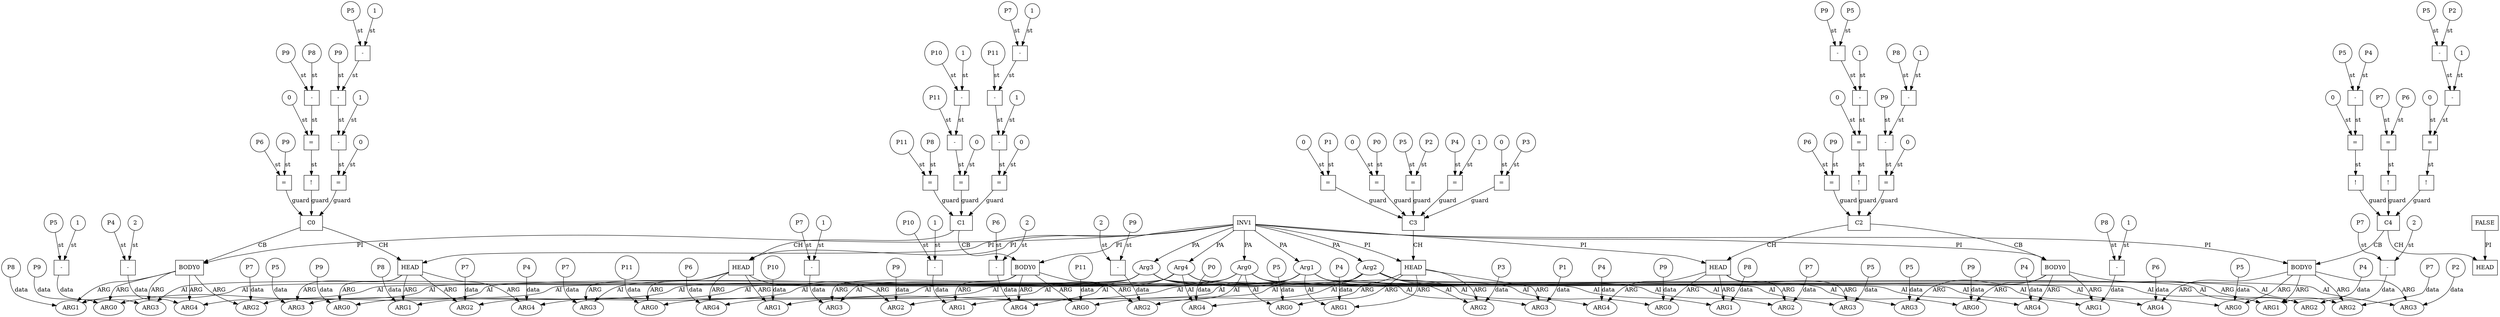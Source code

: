 // Horn Graph
digraph {
	"predicate_0" [label="INV1"  nodeName="predicate_0" class=predicateName GNNNodeID=0 shape="box"]
	"predicateArgument_0" [label="Arg0"  nodeName="predicateArgument_0" class=predicateArgument GNNNodeID=1 shape="ellipse"]
		"predicate_0" -> "predicateArgument_0" [ label="PA"]
	"predicateArgument_1" [label="Arg1"  nodeName="predicateArgument_1" class=predicateArgument GNNNodeID=2 shape="ellipse"]
		"predicate_0" -> "predicateArgument_1" [ label="PA"]
	"predicateArgument_2" [label="Arg2"  nodeName="predicateArgument_2" class=predicateArgument GNNNodeID=3 shape="ellipse"]
		"predicate_0" -> "predicateArgument_2" [ label="PA"]
	"predicateArgument_3" [label="Arg3"  nodeName="predicateArgument_3" class=predicateArgument GNNNodeID=4 shape="ellipse"]
		"predicate_0" -> "predicateArgument_3" [ label="PA"]
	"predicateArgument_4" [label="Arg4"  nodeName="predicateArgument_4" class=predicateArgument GNNNodeID=5 shape="ellipse"]
		"predicate_0" -> "predicateArgument_4" [ label="PA"]
	"predicate_1" [label="FALSE"  nodeName="predicate_1" class=predicateName GNNNodeID=6 shape="box"]
	"clause_0" [label="C0"  nodeName="clause_0" class=clause GNNNodeID=7 shape="box"]
	"!_8" [label="!"  nodeName="!_8" class=operator GNNNodeID=8 shape="square"]
		"!_8" -> "clause_0" [ label="guard"]
	">=_9" [label="="  nodeName=">=_9" class=operator GNNNodeID=9 shape="square"]
		">=_9" -> "!_8" [ label="st"]
	"0_10" [label="0"  nodeName="0_10" class=constant GNNNodeID=10 shape="circle"]
		"0_10" -> ">=_9" [ label="st"]
	"-_11" [label="-"  nodeName="-_11" class=operator GNNNodeID=11 shape="square"]
		"-_11" -> ">=_9" [ label="st"]
	"P9_12" [label="P9"  nodeName="P9_12" class=symbolicConstant GNNNodeID=12 shape="circle"]
		"P9_12" -> "-_11" [ label="st"]
	"P8_13" [label="P8"  nodeName="P8_13" class=symbolicConstant GNNNodeID=13 shape="circle"]
		"P8_13" -> "-_11" [ label="st"]
	">=_14" [label="="  nodeName=">=_14" class=operator GNNNodeID=14 shape="square"]
		">=_14" -> "clause_0" [ label="guard"]
	"0_15" [label="0"  nodeName="0_15" class=constant GNNNodeID=15 shape="circle"]
		"0_15" -> ">=_14" [ label="st"]
	"-_16" [label="-"  nodeName="-_16" class=operator GNNNodeID=16 shape="square"]
		"-_16" -> ">=_14" [ label="st"]
	"-_17" [label="-"  nodeName="-_17" class=operator GNNNodeID=17 shape="square"]
		"-_17" -> "-_16" [ label="st"]
	"P9_18" [label="P9"  nodeName="P9_18" class=symbolicConstant GNNNodeID=18 shape="circle"]
		"P9_18" -> "-_17" [ label="st"]
	"-_19" [label="-"  nodeName="-_19" class=operator GNNNodeID=19 shape="square"]
		"-_19" -> "-_17" [ label="st"]
	"P5_20" [label="P5"  nodeName="P5_20" class=symbolicConstant GNNNodeID=20 shape="circle"]
		"P5_20" -> "-_19" [ label="st"]
	"1_21" [label="1"  nodeName="1_21" class=constant GNNNodeID=21 shape="circle"]
		"1_21" -> "-_19" [ label="st"]
	"1_22" [label="1"  nodeName="1_22" class=constant GNNNodeID=22 shape="circle"]
		"1_22" -> "-_16" [ label="st"]
	"=_23" [label="="  nodeName="=_23" class=operator GNNNodeID=23 shape="square"]
		"=_23" -> "clause_0" [ label="guard"]
	"P6_24" [label="P6"  nodeName="P6_24" class=symbolicConstant GNNNodeID=24 shape="circle"]
		"P6_24" -> "=_23" [ label="st"]
	"P9_25" [label="P9"  nodeName="P9_25" class=symbolicConstant GNNNodeID=25 shape="circle"]
		"P9_25" -> "=_23" [ label="st"]
	"clauseHead_0" [label="HEAD"  nodeName="clauseHead_0" class=clauseHead GNNNodeID=26 shape="box"]
		"clause_0" -> "clauseHead_0" [ label="CH"]
		"predicate_0" -> "clauseHead_0" [ label="PI"]
	"clauseArgument_0" [label="ARG0"  nodeName="clauseArgument_0" class=clauseArg GNNNodeID=27 shape="ellipse"]
		"clauseHead_0" -> "clauseArgument_0" [ label="ARG"]
		"predicateArgument_0" -> "clauseArgument_0" [ label="AI"]
	"P9_28" [label="P9"  nodeName="P9_28" class=symbolicConstant GNNNodeID=28 shape="circle"]
		"P9_28" -> "clauseArgument_0" [ label="data"]
	"clauseArgument_1" [label="ARG1"  nodeName="clauseArgument_1" class=clauseArg GNNNodeID=29 shape="ellipse"]
		"clauseHead_0" -> "clauseArgument_1" [ label="ARG"]
		"predicateArgument_1" -> "clauseArgument_1" [ label="AI"]
	"P8_30" [label="P8"  nodeName="P8_30" class=symbolicConstant GNNNodeID=30 shape="circle"]
		"P8_30" -> "clauseArgument_1" [ label="data"]
	"clauseArgument_2" [label="ARG2"  nodeName="clauseArgument_2" class=clauseArg GNNNodeID=31 shape="ellipse"]
		"clauseHead_0" -> "clauseArgument_2" [ label="ARG"]
		"predicateArgument_2" -> "clauseArgument_2" [ label="AI"]
	"P7_32" [label="P7"  nodeName="P7_32" class=symbolicConstant GNNNodeID=32 shape="circle"]
		"P7_32" -> "clauseArgument_2" [ label="data"]
	"clauseArgument_3" [label="ARG3"  nodeName="clauseArgument_3" class=clauseArg GNNNodeID=33 shape="ellipse"]
		"clauseHead_0" -> "clauseArgument_3" [ label="ARG"]
		"predicateArgument_3" -> "clauseArgument_3" [ label="AI"]
	"P5_34" [label="P5"  nodeName="P5_34" class=symbolicConstant GNNNodeID=34 shape="circle"]
		"P5_34" -> "clauseArgument_3" [ label="data"]
	"clauseArgument_4" [label="ARG4"  nodeName="clauseArgument_4" class=clauseArg GNNNodeID=35 shape="ellipse"]
		"clauseHead_0" -> "clauseArgument_4" [ label="ARG"]
		"predicateArgument_4" -> "clauseArgument_4" [ label="AI"]
	"P4_36" [label="P4"  nodeName="P4_36" class=symbolicConstant GNNNodeID=36 shape="circle"]
		"P4_36" -> "clauseArgument_4" [ label="data"]
	"clauseBody_0" [label="BODY0"  nodeName="clauseBody_0" class=clauseBody GNNNodeID=37 shape="box"]
		"clause_0" -> "clauseBody_0" [ label="CB"]
		"predicate_0" -> "clauseBody_0" [ label="PI"]
	"clauseArgument_5" [label="ARG0"  nodeName="clauseArgument_5" class=clauseArg GNNNodeID=38 shape="ellipse"]
		"clauseBody_0" -> "clauseArgument_5" [ label="ARG"]
		"predicateArgument_0" -> "clauseArgument_5" [ label="AI"]
	"P9_39" [label="P9"  nodeName="P9_39" class=symbolicConstant GNNNodeID=39 shape="circle"]
		"P9_39" -> "clauseArgument_5" [ label="data"]
	"clauseArgument_6" [label="ARG1"  nodeName="clauseArgument_6" class=clauseArg GNNNodeID=40 shape="ellipse"]
		"clauseBody_0" -> "clauseArgument_6" [ label="ARG"]
		"predicateArgument_1" -> "clauseArgument_6" [ label="AI"]
	"P8_41" [label="P8"  nodeName="P8_41" class=symbolicConstant GNNNodeID=41 shape="circle"]
		"P8_41" -> "clauseArgument_6" [ label="data"]
	"clauseArgument_7" [label="ARG2"  nodeName="clauseArgument_7" class=clauseArg GNNNodeID=42 shape="ellipse"]
		"clauseBody_0" -> "clauseArgument_7" [ label="ARG"]
		"predicateArgument_2" -> "clauseArgument_7" [ label="AI"]
	"P7_43" [label="P7"  nodeName="P7_43" class=symbolicConstant GNNNodeID=43 shape="circle"]
		"P7_43" -> "clauseArgument_7" [ label="data"]
	"clauseArgument_8" [label="ARG3"  nodeName="clauseArgument_8" class=clauseArg GNNNodeID=44 shape="ellipse"]
		"clauseBody_0" -> "clauseArgument_8" [ label="ARG"]
		"predicateArgument_3" -> "clauseArgument_8" [ label="AI"]
	"-_45" [label="-"  nodeName="-_45" class=operator GNNNodeID=45 shape="square"]
		"-_45" -> "clauseArgument_8" [ label="data"]
	"P5_46" [label="P5"  nodeName="P5_46" class=symbolicConstant GNNNodeID=46 shape="circle"]
		"P5_46" -> "-_45" [ label="st"]
	"1_47" [label="1"  nodeName="1_47" class=constant GNNNodeID=47 shape="circle"]
		"1_47" -> "-_45" [ label="st"]
	"clauseArgument_9" [label="ARG4"  nodeName="clauseArgument_9" class=clauseArg GNNNodeID=48 shape="ellipse"]
		"clauseBody_0" -> "clauseArgument_9" [ label="ARG"]
		"predicateArgument_4" -> "clauseArgument_9" [ label="AI"]
	"-_49" [label="-"  nodeName="-_49" class=operator GNNNodeID=49 shape="square"]
		"-_49" -> "clauseArgument_9" [ label="data"]
	"P4_50" [label="P4"  nodeName="P4_50" class=symbolicConstant GNNNodeID=50 shape="circle"]
		"P4_50" -> "-_49" [ label="st"]
	"2_51" [label="2"  nodeName="2_51" class=constant GNNNodeID=51 shape="circle"]
		"2_51" -> "-_49" [ label="st"]
	"clause_1" [label="C1"  nodeName="clause_1" class=clause GNNNodeID=52 shape="box"]
	">=_53" [label="="  nodeName=">=_53" class=operator GNNNodeID=53 shape="square"]
		">=_53" -> "clause_1" [ label="guard"]
	"0_54" [label="0"  nodeName="0_54" class=constant GNNNodeID=54 shape="circle"]
		"0_54" -> ">=_53" [ label="st"]
	"-_55" [label="-"  nodeName="-_55" class=operator GNNNodeID=55 shape="square"]
		"-_55" -> ">=_53" [ label="st"]
	"P11_56" [label="P11"  nodeName="P11_56" class=symbolicConstant GNNNodeID=56 shape="circle"]
		"P11_56" -> "-_55" [ label="st"]
	"-_57" [label="-"  nodeName="-_57" class=operator GNNNodeID=57 shape="square"]
		"-_57" -> "-_55" [ label="st"]
	"P10_58" [label="P10"  nodeName="P10_58" class=symbolicConstant GNNNodeID=58 shape="circle"]
		"P10_58" -> "-_57" [ label="st"]
	"1_59" [label="1"  nodeName="1_59" class=constant GNNNodeID=59 shape="circle"]
		"1_59" -> "-_57" [ label="st"]
	">=_60" [label="="  nodeName=">=_60" class=operator GNNNodeID=60 shape="square"]
		">=_60" -> "clause_1" [ label="guard"]
	"0_61" [label="0"  nodeName="0_61" class=constant GNNNodeID=61 shape="circle"]
		"0_61" -> ">=_60" [ label="st"]
	"-_62" [label="-"  nodeName="-_62" class=operator GNNNodeID=62 shape="square"]
		"-_62" -> ">=_60" [ label="st"]
	"-_63" [label="-"  nodeName="-_63" class=operator GNNNodeID=63 shape="square"]
		"-_63" -> "-_62" [ label="st"]
	"P11_64" [label="P11"  nodeName="P11_64" class=symbolicConstant GNNNodeID=64 shape="circle"]
		"P11_64" -> "-_63" [ label="st"]
	"-_65" [label="-"  nodeName="-_65" class=operator GNNNodeID=65 shape="square"]
		"-_65" -> "-_63" [ label="st"]
	"P7_66" [label="P7"  nodeName="P7_66" class=symbolicConstant GNNNodeID=66 shape="circle"]
		"P7_66" -> "-_65" [ label="st"]
	"1_67" [label="1"  nodeName="1_67" class=constant GNNNodeID=67 shape="circle"]
		"1_67" -> "-_65" [ label="st"]
	"1_68" [label="1"  nodeName="1_68" class=constant GNNNodeID=68 shape="circle"]
		"1_68" -> "-_62" [ label="st"]
	"=_69" [label="="  nodeName="=_69" class=operator GNNNodeID=69 shape="square"]
		"=_69" -> "clause_1" [ label="guard"]
	"P8_70" [label="P8"  nodeName="P8_70" class=symbolicConstant GNNNodeID=70 shape="circle"]
		"P8_70" -> "=_69" [ label="st"]
	"P11_71" [label="P11"  nodeName="P11_71" class=symbolicConstant GNNNodeID=71 shape="circle"]
		"P11_71" -> "=_69" [ label="st"]
	"clauseHead_1" [label="HEAD"  nodeName="clauseHead_1" class=clauseHead GNNNodeID=72 shape="box"]
		"clause_1" -> "clauseHead_1" [ label="CH"]
		"predicate_0" -> "clauseHead_1" [ label="PI"]
	"clauseArgument_10" [label="ARG0"  nodeName="clauseArgument_10" class=clauseArg GNNNodeID=73 shape="ellipse"]
		"clauseHead_1" -> "clauseArgument_10" [ label="ARG"]
		"predicateArgument_0" -> "clauseArgument_10" [ label="AI"]
	"P11_74" [label="P11"  nodeName="P11_74" class=symbolicConstant GNNNodeID=74 shape="circle"]
		"P11_74" -> "clauseArgument_10" [ label="data"]
	"clauseArgument_11" [label="ARG1"  nodeName="clauseArgument_11" class=clauseArg GNNNodeID=75 shape="ellipse"]
		"clauseHead_1" -> "clauseArgument_11" [ label="ARG"]
		"predicateArgument_1" -> "clauseArgument_11" [ label="AI"]
	"P10_76" [label="P10"  nodeName="P10_76" class=symbolicConstant GNNNodeID=76 shape="circle"]
		"P10_76" -> "clauseArgument_11" [ label="data"]
	"clauseArgument_12" [label="ARG2"  nodeName="clauseArgument_12" class=clauseArg GNNNodeID=77 shape="ellipse"]
		"clauseHead_1" -> "clauseArgument_12" [ label="ARG"]
		"predicateArgument_2" -> "clauseArgument_12" [ label="AI"]
	"P9_78" [label="P9"  nodeName="P9_78" class=symbolicConstant GNNNodeID=78 shape="circle"]
		"P9_78" -> "clauseArgument_12" [ label="data"]
	"clauseArgument_13" [label="ARG3"  nodeName="clauseArgument_13" class=clauseArg GNNNodeID=79 shape="ellipse"]
		"clauseHead_1" -> "clauseArgument_13" [ label="ARG"]
		"predicateArgument_3" -> "clauseArgument_13" [ label="AI"]
	"P7_80" [label="P7"  nodeName="P7_80" class=symbolicConstant GNNNodeID=80 shape="circle"]
		"P7_80" -> "clauseArgument_13" [ label="data"]
	"clauseArgument_14" [label="ARG4"  nodeName="clauseArgument_14" class=clauseArg GNNNodeID=81 shape="ellipse"]
		"clauseHead_1" -> "clauseArgument_14" [ label="ARG"]
		"predicateArgument_4" -> "clauseArgument_14" [ label="AI"]
	"P6_82" [label="P6"  nodeName="P6_82" class=symbolicConstant GNNNodeID=82 shape="circle"]
		"P6_82" -> "clauseArgument_14" [ label="data"]
	"clauseBody_1" [label="BODY0"  nodeName="clauseBody_1" class=clauseBody GNNNodeID=83 shape="box"]
		"clause_1" -> "clauseBody_1" [ label="CB"]
		"predicate_0" -> "clauseBody_1" [ label="PI"]
	"clauseArgument_15" [label="ARG0"  nodeName="clauseArgument_15" class=clauseArg GNNNodeID=84 shape="ellipse"]
		"clauseBody_1" -> "clauseArgument_15" [ label="ARG"]
		"predicateArgument_0" -> "clauseArgument_15" [ label="AI"]
	"P11_85" [label="P11"  nodeName="P11_85" class=symbolicConstant GNNNodeID=85 shape="circle"]
		"P11_85" -> "clauseArgument_15" [ label="data"]
	"clauseArgument_16" [label="ARG1"  nodeName="clauseArgument_16" class=clauseArg GNNNodeID=86 shape="ellipse"]
		"clauseBody_1" -> "clauseArgument_16" [ label="ARG"]
		"predicateArgument_1" -> "clauseArgument_16" [ label="AI"]
	"-_87" [label="-"  nodeName="-_87" class=operator GNNNodeID=87 shape="square"]
		"-_87" -> "clauseArgument_16" [ label="data"]
	"P10_88" [label="P10"  nodeName="P10_88" class=symbolicConstant GNNNodeID=88 shape="circle"]
		"P10_88" -> "-_87" [ label="st"]
	"1_89" [label="1"  nodeName="1_89" class=constant GNNNodeID=89 shape="circle"]
		"1_89" -> "-_87" [ label="st"]
	"clauseArgument_17" [label="ARG2"  nodeName="clauseArgument_17" class=clauseArg GNNNodeID=90 shape="ellipse"]
		"clauseBody_1" -> "clauseArgument_17" [ label="ARG"]
		"predicateArgument_2" -> "clauseArgument_17" [ label="AI"]
	"-_91" [label="-"  nodeName="-_91" class=operator GNNNodeID=91 shape="square"]
		"-_91" -> "clauseArgument_17" [ label="data"]
	"P9_92" [label="P9"  nodeName="P9_92" class=symbolicConstant GNNNodeID=92 shape="circle"]
		"P9_92" -> "-_91" [ label="st"]
	"2_93" [label="2"  nodeName="2_93" class=constant GNNNodeID=93 shape="circle"]
		"2_93" -> "-_91" [ label="st"]
	"clauseArgument_18" [label="ARG3"  nodeName="clauseArgument_18" class=clauseArg GNNNodeID=94 shape="ellipse"]
		"clauseBody_1" -> "clauseArgument_18" [ label="ARG"]
		"predicateArgument_3" -> "clauseArgument_18" [ label="AI"]
	"-_95" [label="-"  nodeName="-_95" class=operator GNNNodeID=95 shape="square"]
		"-_95" -> "clauseArgument_18" [ label="data"]
	"P7_96" [label="P7"  nodeName="P7_96" class=symbolicConstant GNNNodeID=96 shape="circle"]
		"P7_96" -> "-_95" [ label="st"]
	"1_97" [label="1"  nodeName="1_97" class=constant GNNNodeID=97 shape="circle"]
		"1_97" -> "-_95" [ label="st"]
	"clauseArgument_19" [label="ARG4"  nodeName="clauseArgument_19" class=clauseArg GNNNodeID=98 shape="ellipse"]
		"clauseBody_1" -> "clauseArgument_19" [ label="ARG"]
		"predicateArgument_4" -> "clauseArgument_19" [ label="AI"]
	"-_99" [label="-"  nodeName="-_99" class=operator GNNNodeID=99 shape="square"]
		"-_99" -> "clauseArgument_19" [ label="data"]
	"P6_100" [label="P6"  nodeName="P6_100" class=symbolicConstant GNNNodeID=100 shape="circle"]
		"P6_100" -> "-_99" [ label="st"]
	"2_101" [label="2"  nodeName="2_101" class=constant GNNNodeID=101 shape="circle"]
		"2_101" -> "-_99" [ label="st"]
	"clause_2" [label="C2"  nodeName="clause_2" class=clause GNNNodeID=102 shape="box"]
	"!_103" [label="!"  nodeName="!_103" class=operator GNNNodeID=103 shape="square"]
		"!_103" -> "clause_2" [ label="guard"]
	">=_104" [label="="  nodeName=">=_104" class=operator GNNNodeID=104 shape="square"]
		">=_104" -> "!_103" [ label="st"]
	"0_105" [label="0"  nodeName="0_105" class=constant GNNNodeID=105 shape="circle"]
		"0_105" -> ">=_104" [ label="st"]
	"-_106" [label="-"  nodeName="-_106" class=operator GNNNodeID=106 shape="square"]
		"-_106" -> ">=_104" [ label="st"]
	"-_107" [label="-"  nodeName="-_107" class=operator GNNNodeID=107 shape="square"]
		"-_107" -> "-_106" [ label="st"]
	"P9_108" [label="P9"  nodeName="P9_108" class=symbolicConstant GNNNodeID=108 shape="circle"]
		"P9_108" -> "-_107" [ label="st"]
	"P5_109" [label="P5"  nodeName="P5_109" class=symbolicConstant GNNNodeID=109 shape="circle"]
		"P5_109" -> "-_107" [ label="st"]
	"1_110" [label="1"  nodeName="1_110" class=constant GNNNodeID=110 shape="circle"]
		"1_110" -> "-_106" [ label="st"]
	">=_111" [label="="  nodeName=">=_111" class=operator GNNNodeID=111 shape="square"]
		">=_111" -> "clause_2" [ label="guard"]
	"0_112" [label="0"  nodeName="0_112" class=constant GNNNodeID=112 shape="circle"]
		"0_112" -> ">=_111" [ label="st"]
	"-_113" [label="-"  nodeName="-_113" class=operator GNNNodeID=113 shape="square"]
		"-_113" -> ">=_111" [ label="st"]
	"P9_114" [label="P9"  nodeName="P9_114" class=symbolicConstant GNNNodeID=114 shape="circle"]
		"P9_114" -> "-_113" [ label="st"]
	"-_115" [label="-"  nodeName="-_115" class=operator GNNNodeID=115 shape="square"]
		"-_115" -> "-_113" [ label="st"]
	"P8_116" [label="P8"  nodeName="P8_116" class=symbolicConstant GNNNodeID=116 shape="circle"]
		"P8_116" -> "-_115" [ label="st"]
	"1_117" [label="1"  nodeName="1_117" class=constant GNNNodeID=117 shape="circle"]
		"1_117" -> "-_115" [ label="st"]
	"=_118" [label="="  nodeName="=_118" class=operator GNNNodeID=118 shape="square"]
		"=_118" -> "clause_2" [ label="guard"]
	"P6_119" [label="P6"  nodeName="P6_119" class=symbolicConstant GNNNodeID=119 shape="circle"]
		"P6_119" -> "=_118" [ label="st"]
	"P9_120" [label="P9"  nodeName="P9_120" class=symbolicConstant GNNNodeID=120 shape="circle"]
		"P9_120" -> "=_118" [ label="st"]
	"clauseHead_2" [label="HEAD"  nodeName="clauseHead_2" class=clauseHead GNNNodeID=121 shape="box"]
		"clause_2" -> "clauseHead_2" [ label="CH"]
		"predicate_0" -> "clauseHead_2" [ label="PI"]
	"clauseArgument_20" [label="ARG0"  nodeName="clauseArgument_20" class=clauseArg GNNNodeID=122 shape="ellipse"]
		"clauseHead_2" -> "clauseArgument_20" [ label="ARG"]
		"predicateArgument_0" -> "clauseArgument_20" [ label="AI"]
	"P9_123" [label="P9"  nodeName="P9_123" class=symbolicConstant GNNNodeID=123 shape="circle"]
		"P9_123" -> "clauseArgument_20" [ label="data"]
	"clauseArgument_21" [label="ARG1"  nodeName="clauseArgument_21" class=clauseArg GNNNodeID=124 shape="ellipse"]
		"clauseHead_2" -> "clauseArgument_21" [ label="ARG"]
		"predicateArgument_1" -> "clauseArgument_21" [ label="AI"]
	"P8_125" [label="P8"  nodeName="P8_125" class=symbolicConstant GNNNodeID=125 shape="circle"]
		"P8_125" -> "clauseArgument_21" [ label="data"]
	"clauseArgument_22" [label="ARG2"  nodeName="clauseArgument_22" class=clauseArg GNNNodeID=126 shape="ellipse"]
		"clauseHead_2" -> "clauseArgument_22" [ label="ARG"]
		"predicateArgument_2" -> "clauseArgument_22" [ label="AI"]
	"P7_127" [label="P7"  nodeName="P7_127" class=symbolicConstant GNNNodeID=127 shape="circle"]
		"P7_127" -> "clauseArgument_22" [ label="data"]
	"clauseArgument_23" [label="ARG3"  nodeName="clauseArgument_23" class=clauseArg GNNNodeID=128 shape="ellipse"]
		"clauseHead_2" -> "clauseArgument_23" [ label="ARG"]
		"predicateArgument_3" -> "clauseArgument_23" [ label="AI"]
	"P5_129" [label="P5"  nodeName="P5_129" class=symbolicConstant GNNNodeID=129 shape="circle"]
		"P5_129" -> "clauseArgument_23" [ label="data"]
	"clauseArgument_24" [label="ARG4"  nodeName="clauseArgument_24" class=clauseArg GNNNodeID=130 shape="ellipse"]
		"clauseHead_2" -> "clauseArgument_24" [ label="ARG"]
		"predicateArgument_4" -> "clauseArgument_24" [ label="AI"]
	"P4_131" [label="P4"  nodeName="P4_131" class=symbolicConstant GNNNodeID=131 shape="circle"]
		"P4_131" -> "clauseArgument_24" [ label="data"]
	"clauseBody_2" [label="BODY0"  nodeName="clauseBody_2" class=clauseBody GNNNodeID=132 shape="box"]
		"clause_2" -> "clauseBody_2" [ label="CB"]
		"predicate_0" -> "clauseBody_2" [ label="PI"]
	"clauseArgument_25" [label="ARG0"  nodeName="clauseArgument_25" class=clauseArg GNNNodeID=133 shape="ellipse"]
		"clauseBody_2" -> "clauseArgument_25" [ label="ARG"]
		"predicateArgument_0" -> "clauseArgument_25" [ label="AI"]
	"P9_134" [label="P9"  nodeName="P9_134" class=symbolicConstant GNNNodeID=134 shape="circle"]
		"P9_134" -> "clauseArgument_25" [ label="data"]
	"clauseArgument_26" [label="ARG1"  nodeName="clauseArgument_26" class=clauseArg GNNNodeID=135 shape="ellipse"]
		"clauseBody_2" -> "clauseArgument_26" [ label="ARG"]
		"predicateArgument_1" -> "clauseArgument_26" [ label="AI"]
	"-_136" [label="-"  nodeName="-_136" class=operator GNNNodeID=136 shape="square"]
		"-_136" -> "clauseArgument_26" [ label="data"]
	"P8_137" [label="P8"  nodeName="P8_137" class=symbolicConstant GNNNodeID=137 shape="circle"]
		"P8_137" -> "-_136" [ label="st"]
	"1_138" [label="1"  nodeName="1_138" class=constant GNNNodeID=138 shape="circle"]
		"1_138" -> "-_136" [ label="st"]
	"clauseArgument_27" [label="ARG2"  nodeName="clauseArgument_27" class=clauseArg GNNNodeID=139 shape="ellipse"]
		"clauseBody_2" -> "clauseArgument_27" [ label="ARG"]
		"predicateArgument_2" -> "clauseArgument_27" [ label="AI"]
	"-_140" [label="-"  nodeName="-_140" class=operator GNNNodeID=140 shape="square"]
		"-_140" -> "clauseArgument_27" [ label="data"]
	"P7_141" [label="P7"  nodeName="P7_141" class=symbolicConstant GNNNodeID=141 shape="circle"]
		"P7_141" -> "-_140" [ label="st"]
	"2_142" [label="2"  nodeName="2_142" class=constant GNNNodeID=142 shape="circle"]
		"2_142" -> "-_140" [ label="st"]
	"clauseArgument_28" [label="ARG3"  nodeName="clauseArgument_28" class=clauseArg GNNNodeID=143 shape="ellipse"]
		"clauseBody_2" -> "clauseArgument_28" [ label="ARG"]
		"predicateArgument_3" -> "clauseArgument_28" [ label="AI"]
	"P5_144" [label="P5"  nodeName="P5_144" class=symbolicConstant GNNNodeID=144 shape="circle"]
		"P5_144" -> "clauseArgument_28" [ label="data"]
	"clauseArgument_29" [label="ARG4"  nodeName="clauseArgument_29" class=clauseArg GNNNodeID=145 shape="ellipse"]
		"clauseBody_2" -> "clauseArgument_29" [ label="ARG"]
		"predicateArgument_4" -> "clauseArgument_29" [ label="AI"]
	"P4_146" [label="P4"  nodeName="P4_146" class=symbolicConstant GNNNodeID=146 shape="circle"]
		"P4_146" -> "clauseArgument_29" [ label="data"]
	"clause_3" [label="C3"  nodeName="clause_3" class=clause GNNNodeID=147 shape="box"]
	"=_148" [label="="  nodeName="=_148" class=operator GNNNodeID=148 shape="square"]
		"=_148" -> "clause_3" [ label="guard"]
	"0_149" [label="0"  nodeName="0_149" class=constant GNNNodeID=149 shape="circle"]
		"0_149" -> "=_148" [ label="st"]
	"P0_150" [label="P0"  nodeName="P0_150" class=symbolicConstant GNNNodeID=150 shape="circle"]
		"P0_150" -> "=_148" [ label="st"]
	"=_151" [label="="  nodeName="=_151" class=operator GNNNodeID=151 shape="square"]
		"=_151" -> "clause_3" [ label="guard"]
	"P5_152" [label="P5"  nodeName="P5_152" class=symbolicConstant GNNNodeID=152 shape="circle"]
		"P5_152" -> "=_151" [ label="st"]
	"P2_153" [label="P2"  nodeName="P2_153" class=symbolicConstant GNNNodeID=153 shape="circle"]
		"P2_153" -> "=_151" [ label="st"]
	"=_154" [label="="  nodeName="=_154" class=operator GNNNodeID=154 shape="square"]
		"=_154" -> "clause_3" [ label="guard"]
	"P4_155" [label="P4"  nodeName="P4_155" class=symbolicConstant GNNNodeID=155 shape="circle"]
		"P4_155" -> "=_154" [ label="st"]
	"1_156" [label="1"  nodeName="1_156" class=constant GNNNodeID=156 shape="circle"]
		"1_156" -> "=_154" [ label="st"]
	"=_157" [label="="  nodeName="=_157" class=operator GNNNodeID=157 shape="square"]
		"=_157" -> "clause_3" [ label="guard"]
	"0_158" [label="0"  nodeName="0_158" class=constant GNNNodeID=158 shape="circle"]
		"0_158" -> "=_157" [ label="st"]
	"P3_159" [label="P3"  nodeName="P3_159" class=symbolicConstant GNNNodeID=159 shape="circle"]
		"P3_159" -> "=_157" [ label="st"]
	"=_160" [label="="  nodeName="=_160" class=operator GNNNodeID=160 shape="square"]
		"=_160" -> "clause_3" [ label="guard"]
	"0_161" [label="0"  nodeName="0_161" class=constant GNNNodeID=161 shape="circle"]
		"0_161" -> "=_160" [ label="st"]
	"P1_162" [label="P1"  nodeName="P1_162" class=symbolicConstant GNNNodeID=162 shape="circle"]
		"P1_162" -> "=_160" [ label="st"]
	"clauseHead_3" [label="HEAD"  nodeName="clauseHead_3" class=clauseHead GNNNodeID=163 shape="box"]
		"clause_3" -> "clauseHead_3" [ label="CH"]
		"predicate_0" -> "clauseHead_3" [ label="PI"]
	"clauseArgument_30" [label="ARG0"  nodeName="clauseArgument_30" class=clauseArg GNNNodeID=164 shape="ellipse"]
		"clauseHead_3" -> "clauseArgument_30" [ label="ARG"]
		"predicateArgument_0" -> "clauseArgument_30" [ label="AI"]
	"P5_165" [label="P5"  nodeName="P5_165" class=symbolicConstant GNNNodeID=165 shape="circle"]
		"P5_165" -> "clauseArgument_30" [ label="data"]
	"clauseArgument_31" [label="ARG1"  nodeName="clauseArgument_31" class=clauseArg GNNNodeID=166 shape="ellipse"]
		"clauseHead_3" -> "clauseArgument_31" [ label="ARG"]
		"predicateArgument_1" -> "clauseArgument_31" [ label="AI"]
	"P4_167" [label="P4"  nodeName="P4_167" class=symbolicConstant GNNNodeID=167 shape="circle"]
		"P4_167" -> "clauseArgument_31" [ label="data"]
	"clauseArgument_32" [label="ARG2"  nodeName="clauseArgument_32" class=clauseArg GNNNodeID=168 shape="ellipse"]
		"clauseHead_3" -> "clauseArgument_32" [ label="ARG"]
		"predicateArgument_2" -> "clauseArgument_32" [ label="AI"]
	"P3_169" [label="P3"  nodeName="P3_169" class=symbolicConstant GNNNodeID=169 shape="circle"]
		"P3_169" -> "clauseArgument_32" [ label="data"]
	"clauseArgument_33" [label="ARG3"  nodeName="clauseArgument_33" class=clauseArg GNNNodeID=170 shape="ellipse"]
		"clauseHead_3" -> "clauseArgument_33" [ label="ARG"]
		"predicateArgument_3" -> "clauseArgument_33" [ label="AI"]
	"P1_171" [label="P1"  nodeName="P1_171" class=symbolicConstant GNNNodeID=171 shape="circle"]
		"P1_171" -> "clauseArgument_33" [ label="data"]
	"clauseArgument_34" [label="ARG4"  nodeName="clauseArgument_34" class=clauseArg GNNNodeID=172 shape="ellipse"]
		"clauseHead_3" -> "clauseArgument_34" [ label="ARG"]
		"predicateArgument_4" -> "clauseArgument_34" [ label="AI"]
	"P0_173" [label="P0"  nodeName="P0_173" class=symbolicConstant GNNNodeID=173 shape="circle"]
		"P0_173" -> "clauseArgument_34" [ label="data"]
	"clause_4" [label="C4"  nodeName="clause_4" class=clause GNNNodeID=174 shape="box"]
	"!_175" [label="!"  nodeName="!_175" class=operator GNNNodeID=175 shape="square"]
		"!_175" -> "clause_4" [ label="guard"]
	"=_176" [label="="  nodeName="=_176" class=operator GNNNodeID=176 shape="square"]
		"=_176" -> "!_175" [ label="st"]
	"P7_177" [label="P7"  nodeName="P7_177" class=symbolicConstant GNNNodeID=177 shape="circle"]
		"P7_177" -> "=_176" [ label="st"]
	"P6_178" [label="P6"  nodeName="P6_178" class=symbolicConstant GNNNodeID=178 shape="circle"]
		"P6_178" -> "=_176" [ label="st"]
	"!_179" [label="!"  nodeName="!_179" class=operator GNNNodeID=179 shape="square"]
		"!_179" -> "clause_4" [ label="guard"]
	">=_180" [label="="  nodeName=">=_180" class=operator GNNNodeID=180 shape="square"]
		">=_180" -> "!_179" [ label="st"]
	"0_181" [label="0"  nodeName="0_181" class=constant GNNNodeID=181 shape="circle"]
		"0_181" -> ">=_180" [ label="st"]
	"-_182" [label="-"  nodeName="-_182" class=operator GNNNodeID=182 shape="square"]
		"-_182" -> ">=_180" [ label="st"]
	"-_183" [label="-"  nodeName="-_183" class=operator GNNNodeID=183 shape="square"]
		"-_183" -> "-_182" [ label="st"]
	"P5_184" [label="P5"  nodeName="P5_184" class=symbolicConstant GNNNodeID=184 shape="circle"]
		"P5_184" -> "-_183" [ label="st"]
	"P2_185" [label="P2"  nodeName="P2_185" class=symbolicConstant GNNNodeID=185 shape="circle"]
		"P2_185" -> "-_183" [ label="st"]
	"1_186" [label="1"  nodeName="1_186" class=constant GNNNodeID=186 shape="circle"]
		"1_186" -> "-_182" [ label="st"]
	"!_187" [label="!"  nodeName="!_187" class=operator GNNNodeID=187 shape="square"]
		"!_187" -> "clause_4" [ label="guard"]
	">=_188" [label="="  nodeName=">=_188" class=operator GNNNodeID=188 shape="square"]
		">=_188" -> "!_187" [ label="st"]
	"0_189" [label="0"  nodeName="0_189" class=constant GNNNodeID=189 shape="circle"]
		"0_189" -> ">=_188" [ label="st"]
	"-_190" [label="-"  nodeName="-_190" class=operator GNNNodeID=190 shape="square"]
		"-_190" -> ">=_188" [ label="st"]
	"P5_191" [label="P5"  nodeName="P5_191" class=symbolicConstant GNNNodeID=191 shape="circle"]
		"P5_191" -> "-_190" [ label="st"]
	"P4_192" [label="P4"  nodeName="P4_192" class=symbolicConstant GNNNodeID=192 shape="circle"]
		"P4_192" -> "-_190" [ label="st"]
	"clauseHead_4" [label="HEAD"  nodeName="clauseHead_4" class=clauseHead GNNNodeID=193 shape="box"]
		"clause_4" -> "clauseHead_4" [ label="CH"]
		"predicate_1" -> "clauseHead_4" [ label="PI"]
	"clauseBody_3" [label="BODY0"  nodeName="clauseBody_3" class=clauseBody GNNNodeID=194 shape="box"]
		"clause_4" -> "clauseBody_3" [ label="CB"]
		"predicate_0" -> "clauseBody_3" [ label="PI"]
	"clauseArgument_35" [label="ARG0"  nodeName="clauseArgument_35" class=clauseArg GNNNodeID=195 shape="ellipse"]
		"clauseBody_3" -> "clauseArgument_35" [ label="ARG"]
		"predicateArgument_0" -> "clauseArgument_35" [ label="AI"]
	"P5_196" [label="P5"  nodeName="P5_196" class=symbolicConstant GNNNodeID=196 shape="circle"]
		"P5_196" -> "clauseArgument_35" [ label="data"]
	"clauseArgument_36" [label="ARG1"  nodeName="clauseArgument_36" class=clauseArg GNNNodeID=197 shape="ellipse"]
		"clauseBody_3" -> "clauseArgument_36" [ label="ARG"]
		"predicateArgument_1" -> "clauseArgument_36" [ label="AI"]
	"P4_198" [label="P4"  nodeName="P4_198" class=symbolicConstant GNNNodeID=198 shape="circle"]
		"P4_198" -> "clauseArgument_36" [ label="data"]
	"clauseArgument_37" [label="ARG2"  nodeName="clauseArgument_37" class=clauseArg GNNNodeID=199 shape="ellipse"]
		"clauseBody_3" -> "clauseArgument_37" [ label="ARG"]
		"predicateArgument_2" -> "clauseArgument_37" [ label="AI"]
	"P7_200" [label="P7"  nodeName="P7_200" class=symbolicConstant GNNNodeID=200 shape="circle"]
		"P7_200" -> "clauseArgument_37" [ label="data"]
	"clauseArgument_38" [label="ARG3"  nodeName="clauseArgument_38" class=clauseArg GNNNodeID=201 shape="ellipse"]
		"clauseBody_3" -> "clauseArgument_38" [ label="ARG"]
		"predicateArgument_3" -> "clauseArgument_38" [ label="AI"]
	"P2_202" [label="P2"  nodeName="P2_202" class=symbolicConstant GNNNodeID=202 shape="circle"]
		"P2_202" -> "clauseArgument_38" [ label="data"]
	"clauseArgument_39" [label="ARG4"  nodeName="clauseArgument_39" class=clauseArg GNNNodeID=203 shape="ellipse"]
		"clauseBody_3" -> "clauseArgument_39" [ label="ARG"]
		"predicateArgument_4" -> "clauseArgument_39" [ label="AI"]
	"P6_204" [label="P6"  nodeName="P6_204" class=symbolicConstant GNNNodeID=204 shape="circle"]
		"P6_204" -> "clauseArgument_39" [ label="data"]
}
